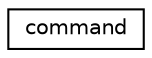 digraph "Graphical Class Hierarchy"
{
 // LATEX_PDF_SIZE
  edge [fontname="Helvetica",fontsize="10",labelfontname="Helvetica",labelfontsize="10"];
  node [fontname="Helvetica",fontsize="10",shape=record];
  rankdir="LR";
  Node0 [label="command",height=0.2,width=0.4,color="black", fillcolor="white", style="filled",URL="$structcommand.html",tooltip=" "];
}
